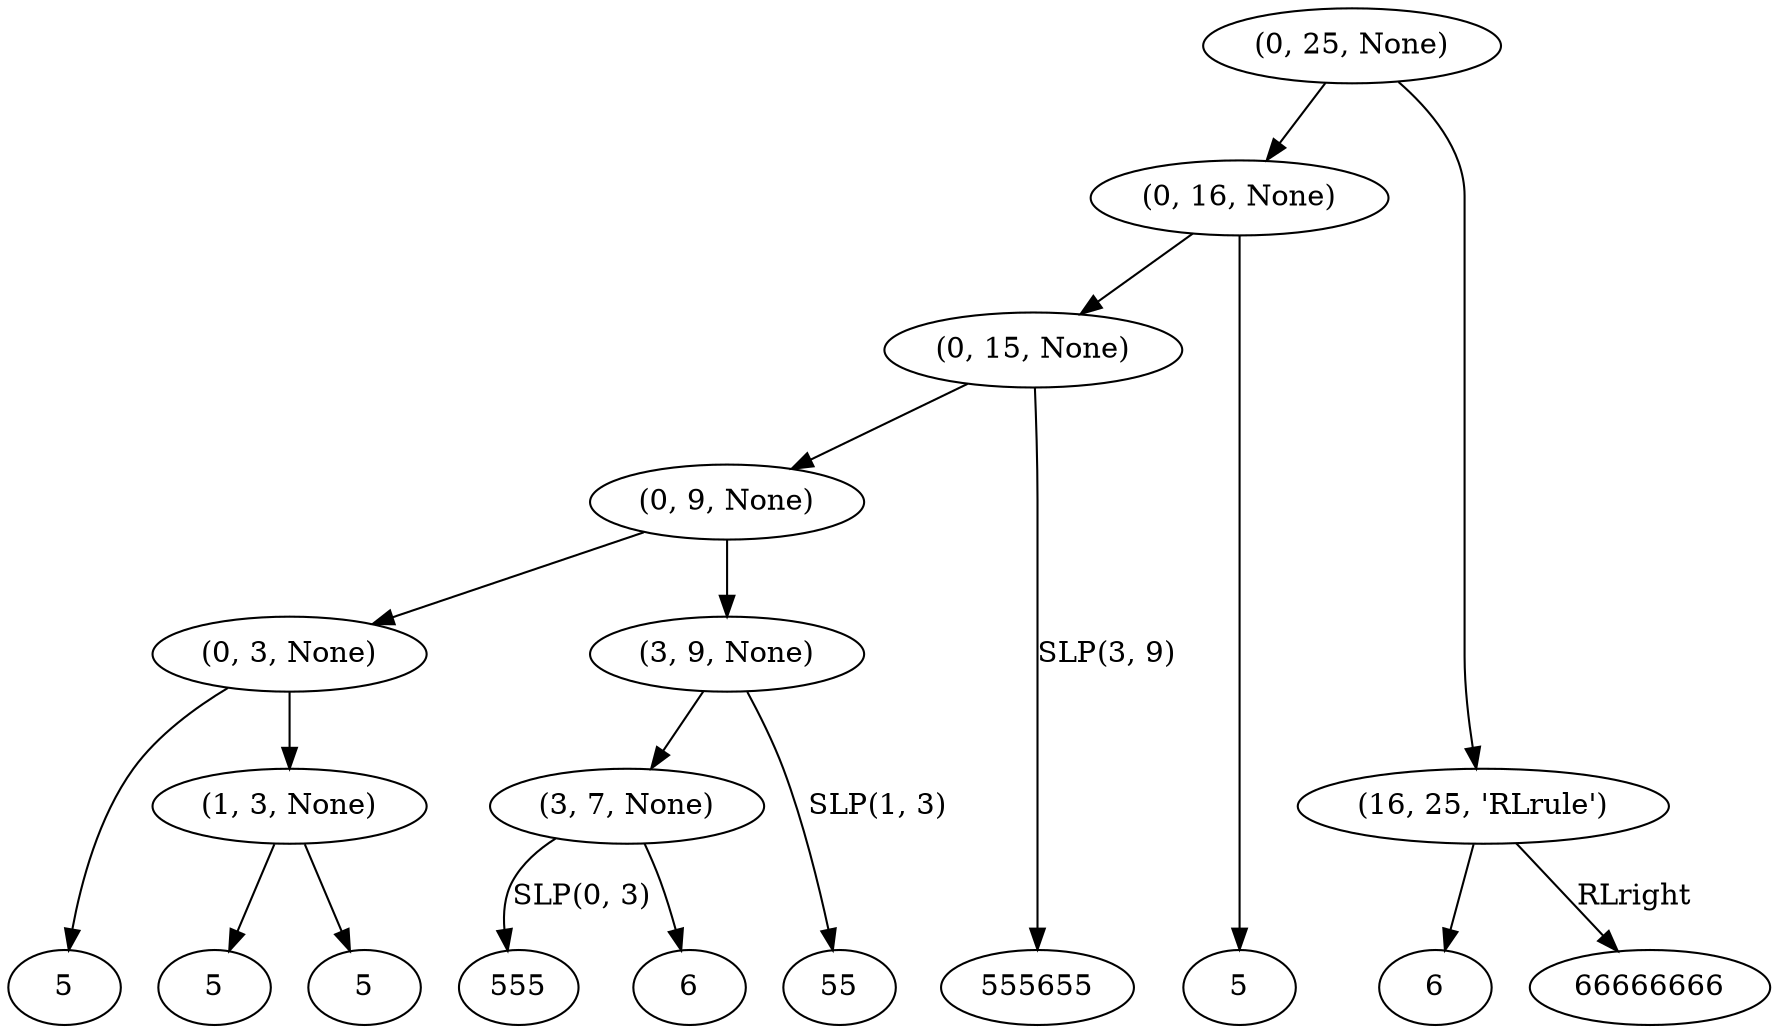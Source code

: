 digraph G {
  "(0, 1, 53)" [label="5"];
  "(0, 3, None)" -> "(0, 1, 53)";
  "(0, 3, None)" -> "(1, 3, None)";
  "(0, 25, None)" -> "(0, 16, None)";
  "(0, 25, None)" -> "(16, 25, 'RLrule')";
  "(0, 9, None)" -> "(0, 3, None)";
  "(0, 9, None)" -> "(3, 9, None)";
  "(0, 15, None)" -> "(0, 9, None)";
  "(0, 15, None)" -> "(9, 15, 3)" [label="SLP(3, 9)"];
  "(0, 16, None)" -> "(0, 15, None)";
  "(0, 16, None)" -> "(15, 16, 53)";
  "(1, 2, 53)" [label="5"];
  "(1, 3, None)" -> "(1, 2, 53)";
  "(1, 3, None)" -> "(2, 3, 53)";
  "(2, 3, 53)" [label="5"];
  "(3, 6, 0)" [label="555"];
  "(3, 9, None)" -> "(3, 7, None)";
  "(3, 9, None)" -> "(7, 9, 1)" [label="SLP(1, 3)"];
  "(3, 7, None)" -> "(3, 6, 0)" [label="SLP(0, 3)"];
  "(3, 7, None)" -> "(6, 7, 54)";
  "(6, 7, 54)" [label="6"];
  "(7, 9, 1)" [label="55"];
  "(9, 15, 3)" [label="555655"];
  "(15, 16, 53)" [label="5"];
  "(16, 17, 54)" [label="6"];
  "(16, 25, 'RLrule')" -> "(16, 17, 54)";
  "(16, 25, 'RLrule')" -> "(17, 25, 16)" [label="RLright"];
  "(17, 25, 16)" [label="66666666"];
  {rank=same; "(0, 1, 53)" "(1, 2, 53)" "(2, 3, 53)" "(3, 6, 0)" "(6, 7, 54)" "(7, 9, 1)" "(9, 15, 3)" "(15, 16, 53)" "(16, 17, 54)" "(17, 25, 16)" }
  ordering=out;
}
